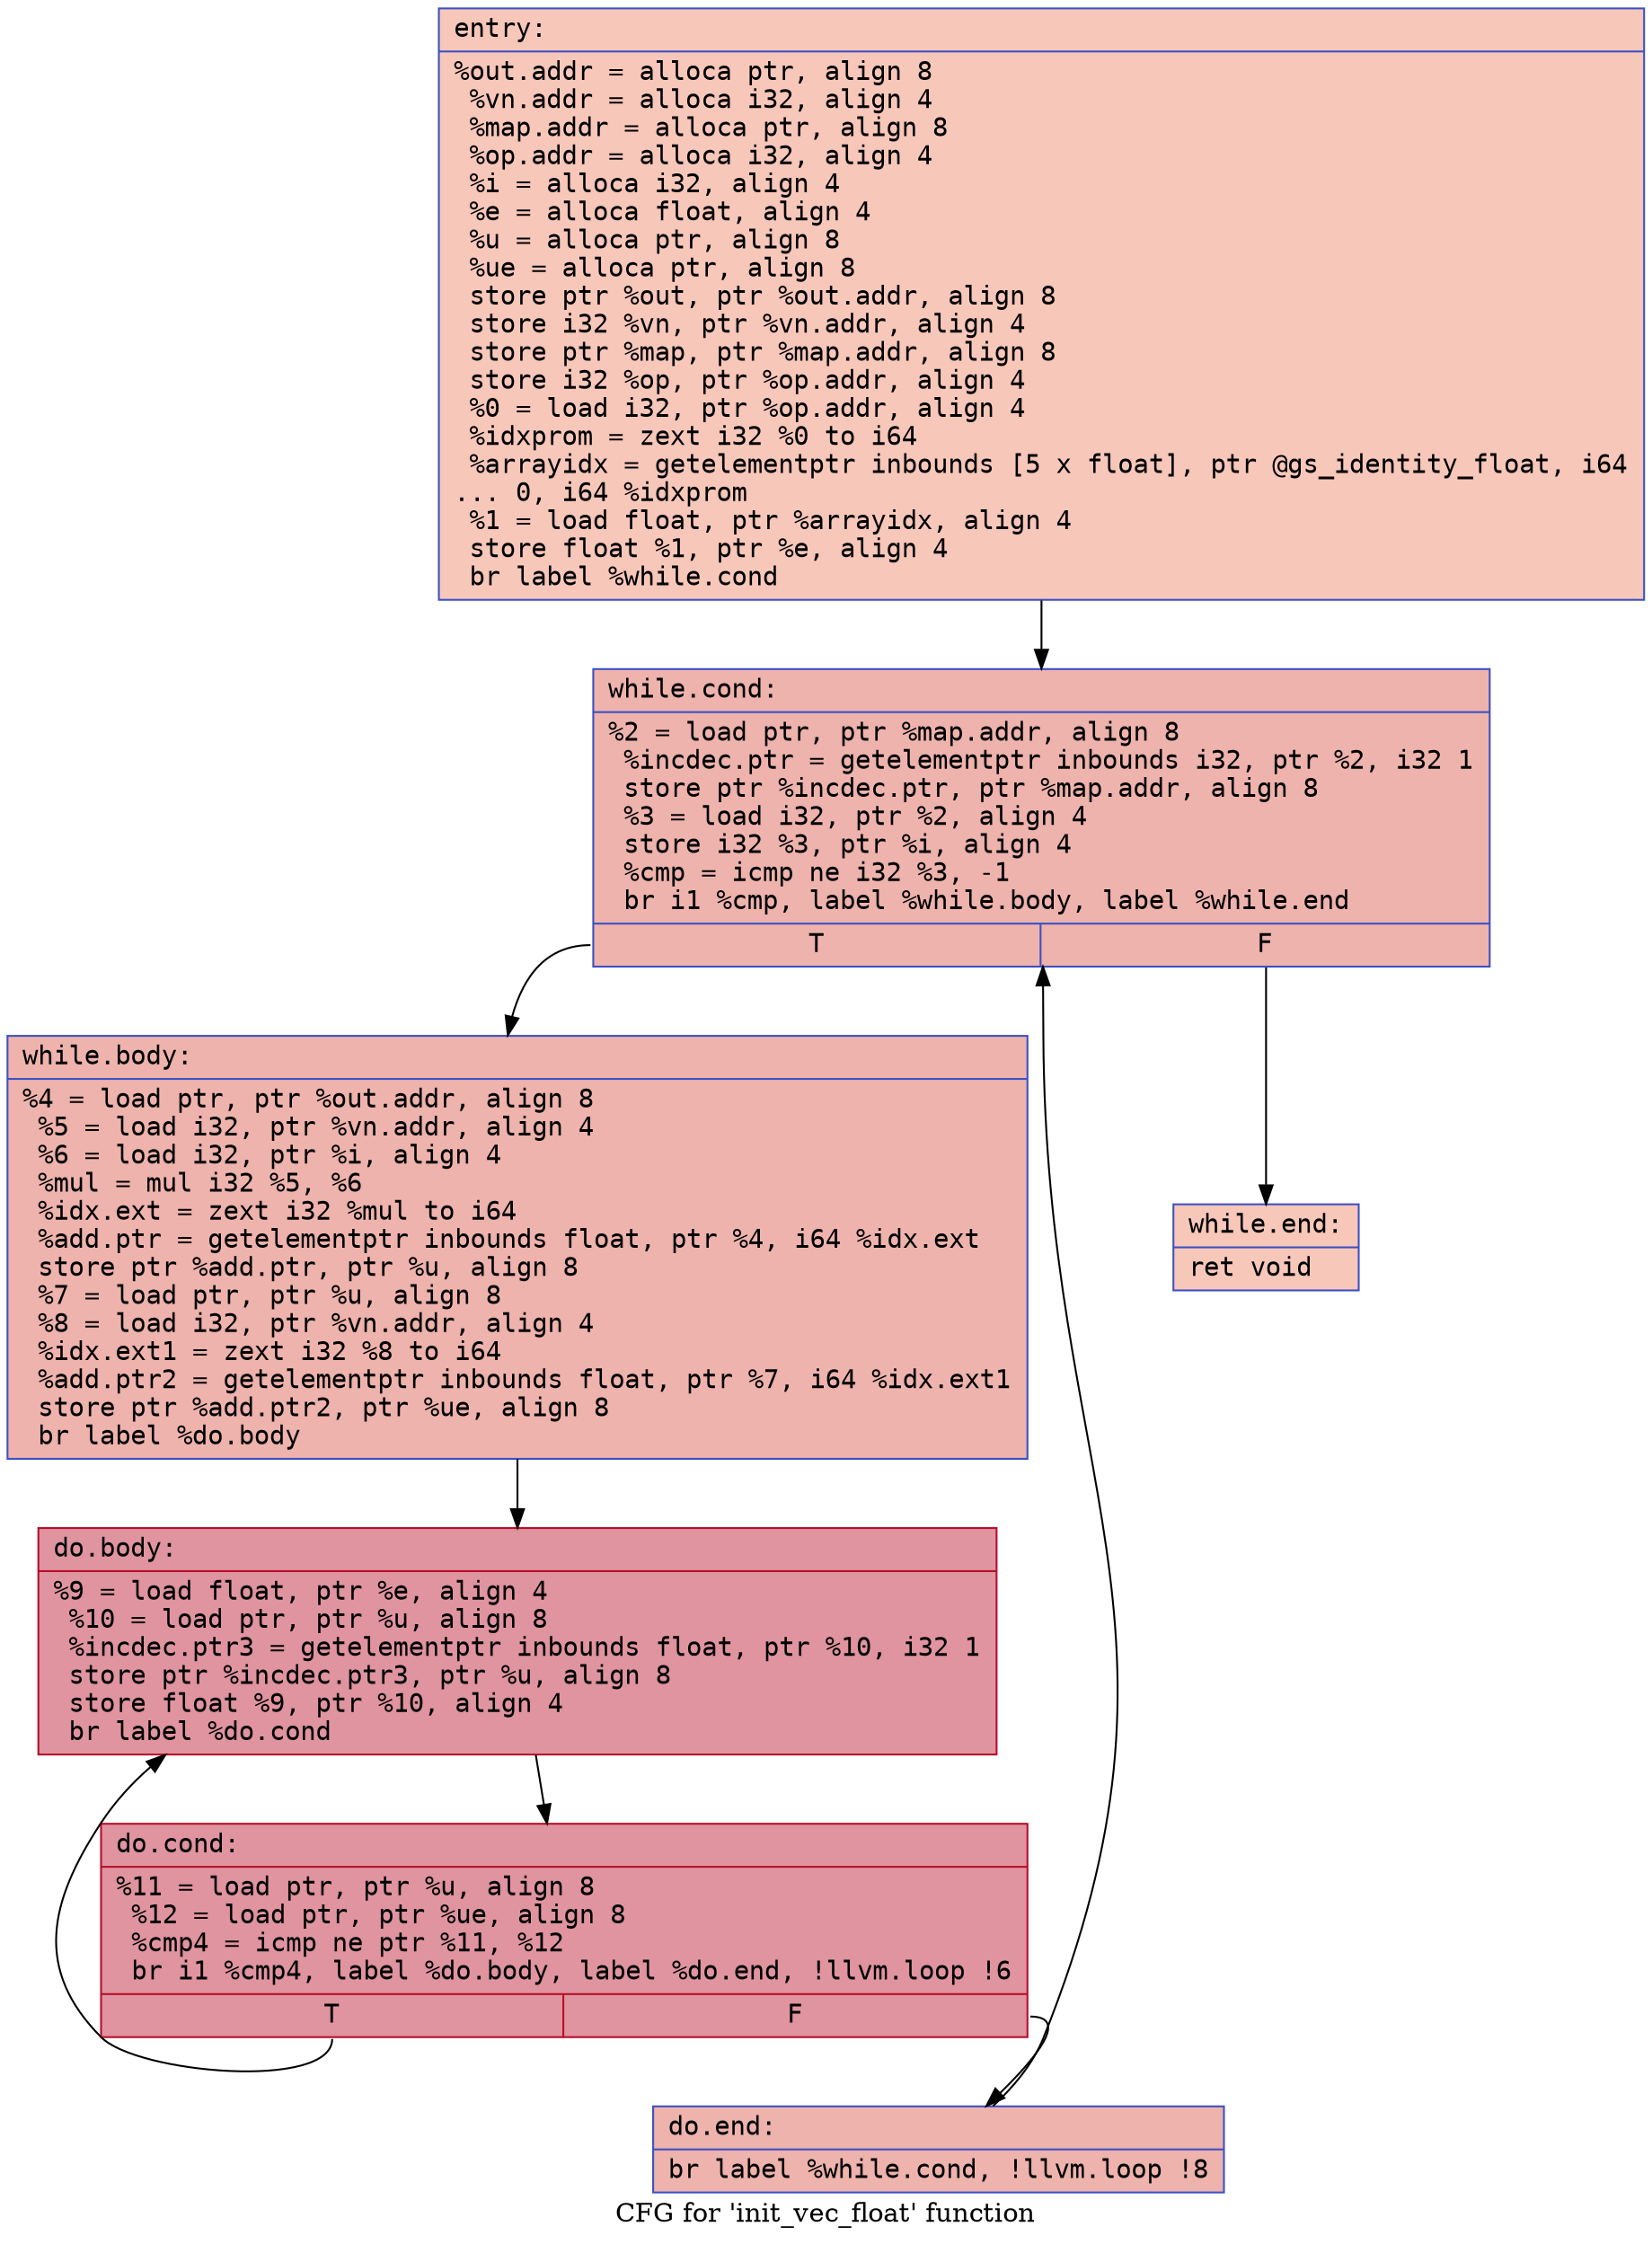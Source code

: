digraph "CFG for 'init_vec_float' function" {
	label="CFG for 'init_vec_float' function";

	Node0x55e011d70890 [shape=record,color="#3d50c3ff", style=filled, fillcolor="#ec7f6370" fontname="Courier",label="{entry:\l|  %out.addr = alloca ptr, align 8\l  %vn.addr = alloca i32, align 4\l  %map.addr = alloca ptr, align 8\l  %op.addr = alloca i32, align 4\l  %i = alloca i32, align 4\l  %e = alloca float, align 4\l  %u = alloca ptr, align 8\l  %ue = alloca ptr, align 8\l  store ptr %out, ptr %out.addr, align 8\l  store i32 %vn, ptr %vn.addr, align 4\l  store ptr %map, ptr %map.addr, align 8\l  store i32 %op, ptr %op.addr, align 4\l  %0 = load i32, ptr %op.addr, align 4\l  %idxprom = zext i32 %0 to i64\l  %arrayidx = getelementptr inbounds [5 x float], ptr @gs_identity_float, i64\l... 0, i64 %idxprom\l  %1 = load float, ptr %arrayidx, align 4\l  store float %1, ptr %e, align 4\l  br label %while.cond\l}"];
	Node0x55e011d70890 -> Node0x55e011d71400[tooltip="entry -> while.cond\nProbability 100.00%" ];
	Node0x55e011d71400 [shape=record,color="#3d50c3ff", style=filled, fillcolor="#d6524470" fontname="Courier",label="{while.cond:\l|  %2 = load ptr, ptr %map.addr, align 8\l  %incdec.ptr = getelementptr inbounds i32, ptr %2, i32 1\l  store ptr %incdec.ptr, ptr %map.addr, align 8\l  %3 = load i32, ptr %2, align 4\l  store i32 %3, ptr %i, align 4\l  %cmp = icmp ne i32 %3, -1\l  br i1 %cmp, label %while.body, label %while.end\l|{<s0>T|<s1>F}}"];
	Node0x55e011d71400:s0 -> Node0x55e011d71860[tooltip="while.cond -> while.body\nProbability 96.88%" ];
	Node0x55e011d71400:s1 -> Node0x55e011d718e0[tooltip="while.cond -> while.end\nProbability 3.12%" ];
	Node0x55e011d71860 [shape=record,color="#3d50c3ff", style=filled, fillcolor="#d6524470" fontname="Courier",label="{while.body:\l|  %4 = load ptr, ptr %out.addr, align 8\l  %5 = load i32, ptr %vn.addr, align 4\l  %6 = load i32, ptr %i, align 4\l  %mul = mul i32 %5, %6\l  %idx.ext = zext i32 %mul to i64\l  %add.ptr = getelementptr inbounds float, ptr %4, i64 %idx.ext\l  store ptr %add.ptr, ptr %u, align 8\l  %7 = load ptr, ptr %u, align 8\l  %8 = load i32, ptr %vn.addr, align 4\l  %idx.ext1 = zext i32 %8 to i64\l  %add.ptr2 = getelementptr inbounds float, ptr %7, i64 %idx.ext1\l  store ptr %add.ptr2, ptr %ue, align 8\l  br label %do.body\l}"];
	Node0x55e011d71860 -> Node0x55e011d70df0[tooltip="while.body -> do.body\nProbability 100.00%" ];
	Node0x55e011d70df0 [shape=record,color="#b70d28ff", style=filled, fillcolor="#b70d2870" fontname="Courier",label="{do.body:\l|  %9 = load float, ptr %e, align 4\l  %10 = load ptr, ptr %u, align 8\l  %incdec.ptr3 = getelementptr inbounds float, ptr %10, i32 1\l  store ptr %incdec.ptr3, ptr %u, align 8\l  store float %9, ptr %10, align 4\l  br label %do.cond\l}"];
	Node0x55e011d70df0 -> Node0x55e011d726d0[tooltip="do.body -> do.cond\nProbability 100.00%" ];
	Node0x55e011d726d0 [shape=record,color="#b70d28ff", style=filled, fillcolor="#b70d2870" fontname="Courier",label="{do.cond:\l|  %11 = load ptr, ptr %u, align 8\l  %12 = load ptr, ptr %ue, align 8\l  %cmp4 = icmp ne ptr %11, %12\l  br i1 %cmp4, label %do.body, label %do.end, !llvm.loop !6\l|{<s0>T|<s1>F}}"];
	Node0x55e011d726d0:s0 -> Node0x55e011d70df0[tooltip="do.cond -> do.body\nProbability 96.88%" ];
	Node0x55e011d726d0:s1 -> Node0x55e011d72940[tooltip="do.cond -> do.end\nProbability 3.12%" ];
	Node0x55e011d72940 [shape=record,color="#3d50c3ff", style=filled, fillcolor="#d6524470" fontname="Courier",label="{do.end:\l|  br label %while.cond, !llvm.loop !8\l}"];
	Node0x55e011d72940 -> Node0x55e011d71400[tooltip="do.end -> while.cond\nProbability 100.00%" ];
	Node0x55e011d718e0 [shape=record,color="#3d50c3ff", style=filled, fillcolor="#ec7f6370" fontname="Courier",label="{while.end:\l|  ret void\l}"];
}

